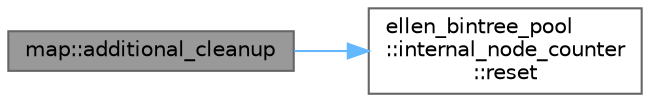 digraph "map::additional_cleanup"
{
 // LATEX_PDF_SIZE
  bgcolor="transparent";
  edge [fontname=Helvetica,fontsize=10,labelfontname=Helvetica,labelfontsize=10];
  node [fontname=Helvetica,fontsize=10,shape=box,height=0.2,width=0.4];
  rankdir="LR";
  Node1 [id="Node000001",label="map::additional_cleanup",height=0.2,width=0.4,color="gray40", fillcolor="grey60", style="filled", fontcolor="black",tooltip=" "];
  Node1 -> Node2 [id="edge1_Node000001_Node000002",color="steelblue1",style="solid",tooltip=" "];
  Node2 [id="Node000002",label="ellen_bintree_pool\l::internal_node_counter\l::reset",height=0.2,width=0.4,color="grey40", fillcolor="white", style="filled",URL="$structellen__bintree__pool_1_1internal__node__counter.html#ac3c6508187cb847ea88a2ee0a59c4ee4",tooltip=" "];
}
